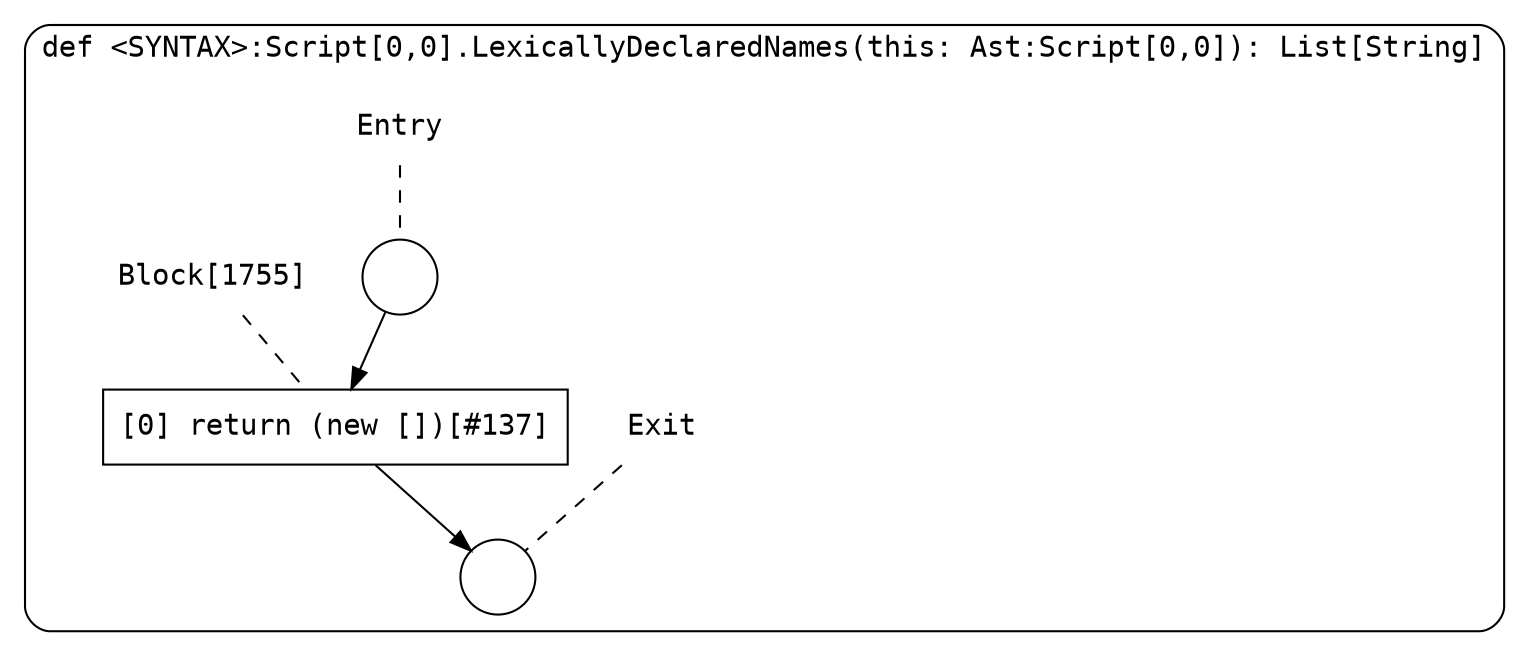 digraph {
  graph [fontname = "Consolas"]
  node [fontname = "Consolas"]
  edge [fontname = "Consolas"]
  subgraph cluster279 {
    label = "def <SYNTAX>:Script[0,0].LexicallyDeclaredNames(this: Ast:Script[0,0]): List[String]"
    style = rounded
    cluster279_entry_name [shape=none, label=<<font color="black">Entry</font>>]
    cluster279_entry_name -> cluster279_entry [arrowhead=none, color="black", style=dashed]
    cluster279_entry [shape=circle label=" " color="black" fillcolor="white" style=filled]
    cluster279_entry -> node1755 [color="black"]
    cluster279_exit_name [shape=none, label=<<font color="black">Exit</font>>]
    cluster279_exit_name -> cluster279_exit [arrowhead=none, color="black", style=dashed]
    cluster279_exit [shape=circle label=" " color="black" fillcolor="white" style=filled]
    node1755_name [shape=none, label=<<font color="black">Block[1755]</font>>]
    node1755_name -> node1755 [arrowhead=none, color="black", style=dashed]
    node1755 [shape=box, label=<<font color="black">[0] return (new [])[#137]<BR ALIGN="LEFT"/></font>> color="black" fillcolor="white", style=filled]
    node1755 -> cluster279_exit [color="black"]
  }
}